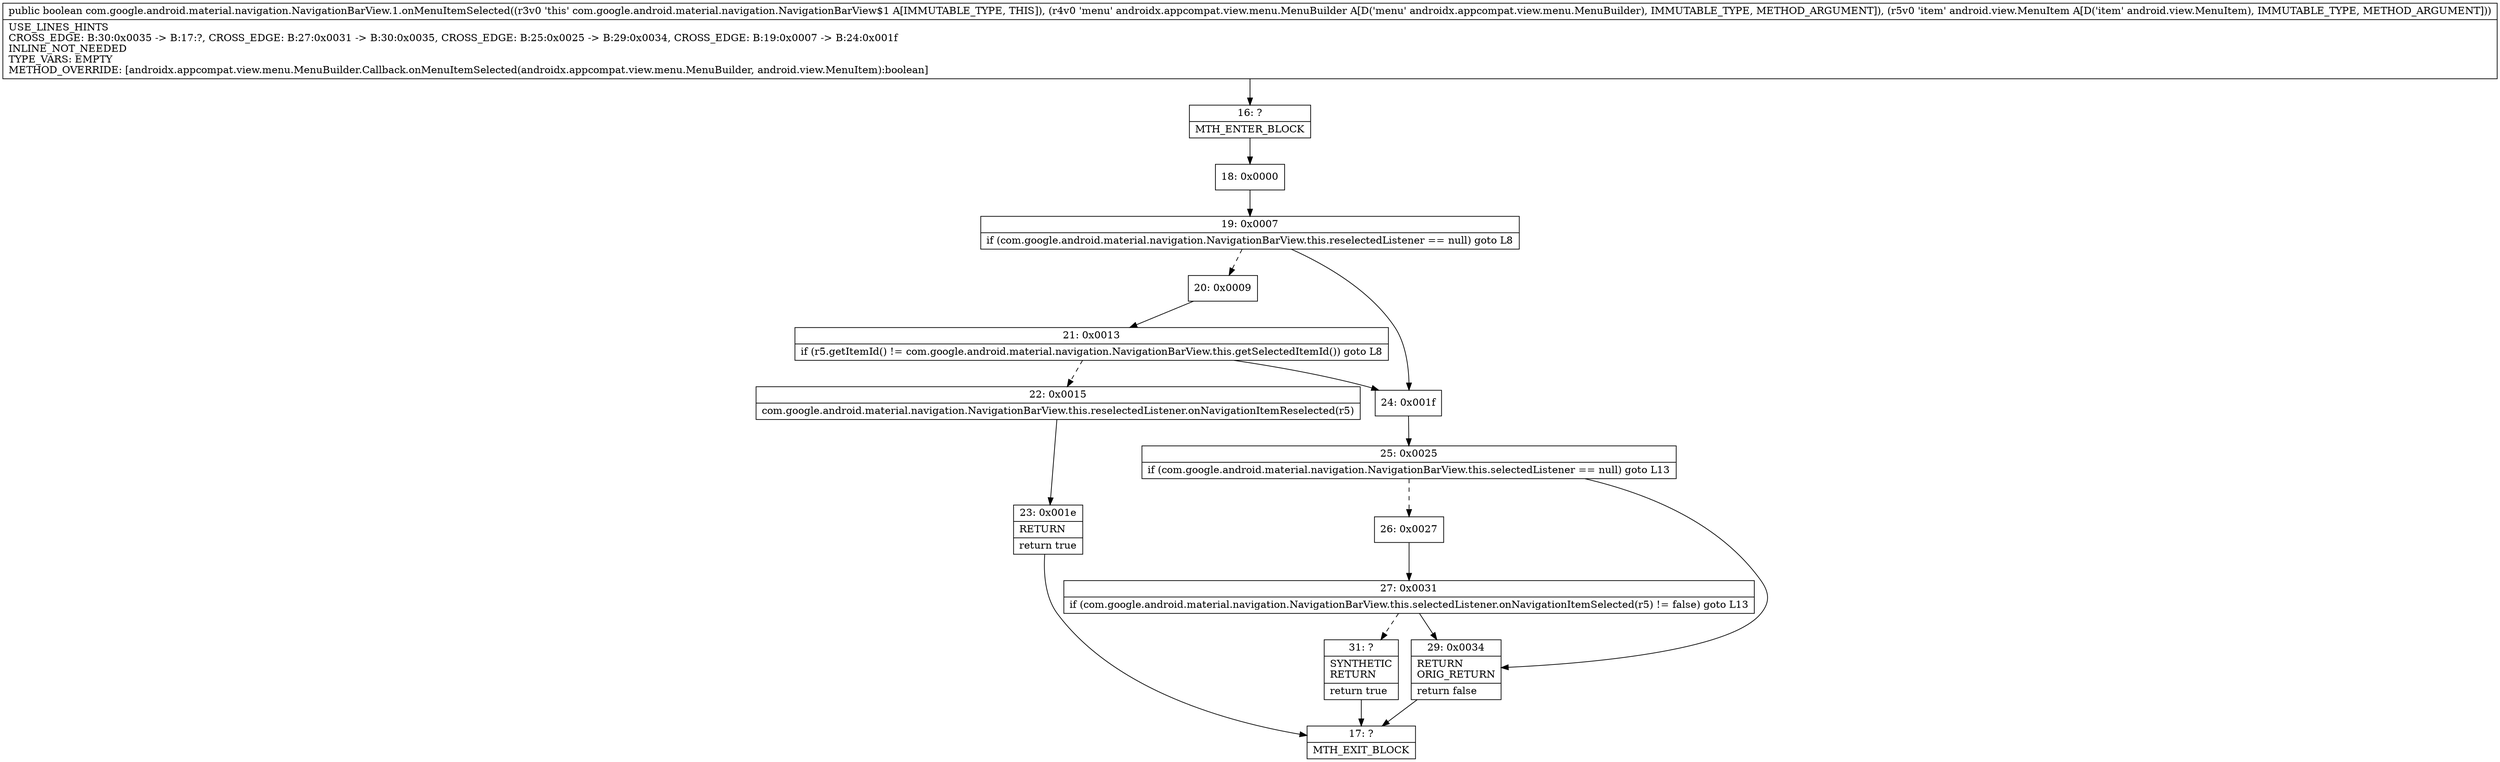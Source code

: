 digraph "CFG forcom.google.android.material.navigation.NavigationBarView.1.onMenuItemSelected(Landroidx\/appcompat\/view\/menu\/MenuBuilder;Landroid\/view\/MenuItem;)Z" {
Node_16 [shape=record,label="{16\:\ ?|MTH_ENTER_BLOCK\l}"];
Node_18 [shape=record,label="{18\:\ 0x0000}"];
Node_19 [shape=record,label="{19\:\ 0x0007|if (com.google.android.material.navigation.NavigationBarView.this.reselectedListener == null) goto L8\l}"];
Node_20 [shape=record,label="{20\:\ 0x0009}"];
Node_21 [shape=record,label="{21\:\ 0x0013|if (r5.getItemId() != com.google.android.material.navigation.NavigationBarView.this.getSelectedItemId()) goto L8\l}"];
Node_22 [shape=record,label="{22\:\ 0x0015|com.google.android.material.navigation.NavigationBarView.this.reselectedListener.onNavigationItemReselected(r5)\l}"];
Node_23 [shape=record,label="{23\:\ 0x001e|RETURN\l|return true\l}"];
Node_17 [shape=record,label="{17\:\ ?|MTH_EXIT_BLOCK\l}"];
Node_24 [shape=record,label="{24\:\ 0x001f}"];
Node_25 [shape=record,label="{25\:\ 0x0025|if (com.google.android.material.navigation.NavigationBarView.this.selectedListener == null) goto L13\l}"];
Node_26 [shape=record,label="{26\:\ 0x0027}"];
Node_27 [shape=record,label="{27\:\ 0x0031|if (com.google.android.material.navigation.NavigationBarView.this.selectedListener.onNavigationItemSelected(r5) != false) goto L13\l}"];
Node_31 [shape=record,label="{31\:\ ?|SYNTHETIC\lRETURN\l|return true\l}"];
Node_29 [shape=record,label="{29\:\ 0x0034|RETURN\lORIG_RETURN\l|return false\l}"];
MethodNode[shape=record,label="{public boolean com.google.android.material.navigation.NavigationBarView.1.onMenuItemSelected((r3v0 'this' com.google.android.material.navigation.NavigationBarView$1 A[IMMUTABLE_TYPE, THIS]), (r4v0 'menu' androidx.appcompat.view.menu.MenuBuilder A[D('menu' androidx.appcompat.view.menu.MenuBuilder), IMMUTABLE_TYPE, METHOD_ARGUMENT]), (r5v0 'item' android.view.MenuItem A[D('item' android.view.MenuItem), IMMUTABLE_TYPE, METHOD_ARGUMENT]))  | USE_LINES_HINTS\lCROSS_EDGE: B:30:0x0035 \-\> B:17:?, CROSS_EDGE: B:27:0x0031 \-\> B:30:0x0035, CROSS_EDGE: B:25:0x0025 \-\> B:29:0x0034, CROSS_EDGE: B:19:0x0007 \-\> B:24:0x001f\lINLINE_NOT_NEEDED\lTYPE_VARS: EMPTY\lMETHOD_OVERRIDE: [androidx.appcompat.view.menu.MenuBuilder.Callback.onMenuItemSelected(androidx.appcompat.view.menu.MenuBuilder, android.view.MenuItem):boolean]\l}"];
MethodNode -> Node_16;Node_16 -> Node_18;
Node_18 -> Node_19;
Node_19 -> Node_20[style=dashed];
Node_19 -> Node_24;
Node_20 -> Node_21;
Node_21 -> Node_22[style=dashed];
Node_21 -> Node_24;
Node_22 -> Node_23;
Node_23 -> Node_17;
Node_24 -> Node_25;
Node_25 -> Node_26[style=dashed];
Node_25 -> Node_29;
Node_26 -> Node_27;
Node_27 -> Node_29;
Node_27 -> Node_31[style=dashed];
Node_31 -> Node_17;
Node_29 -> Node_17;
}

